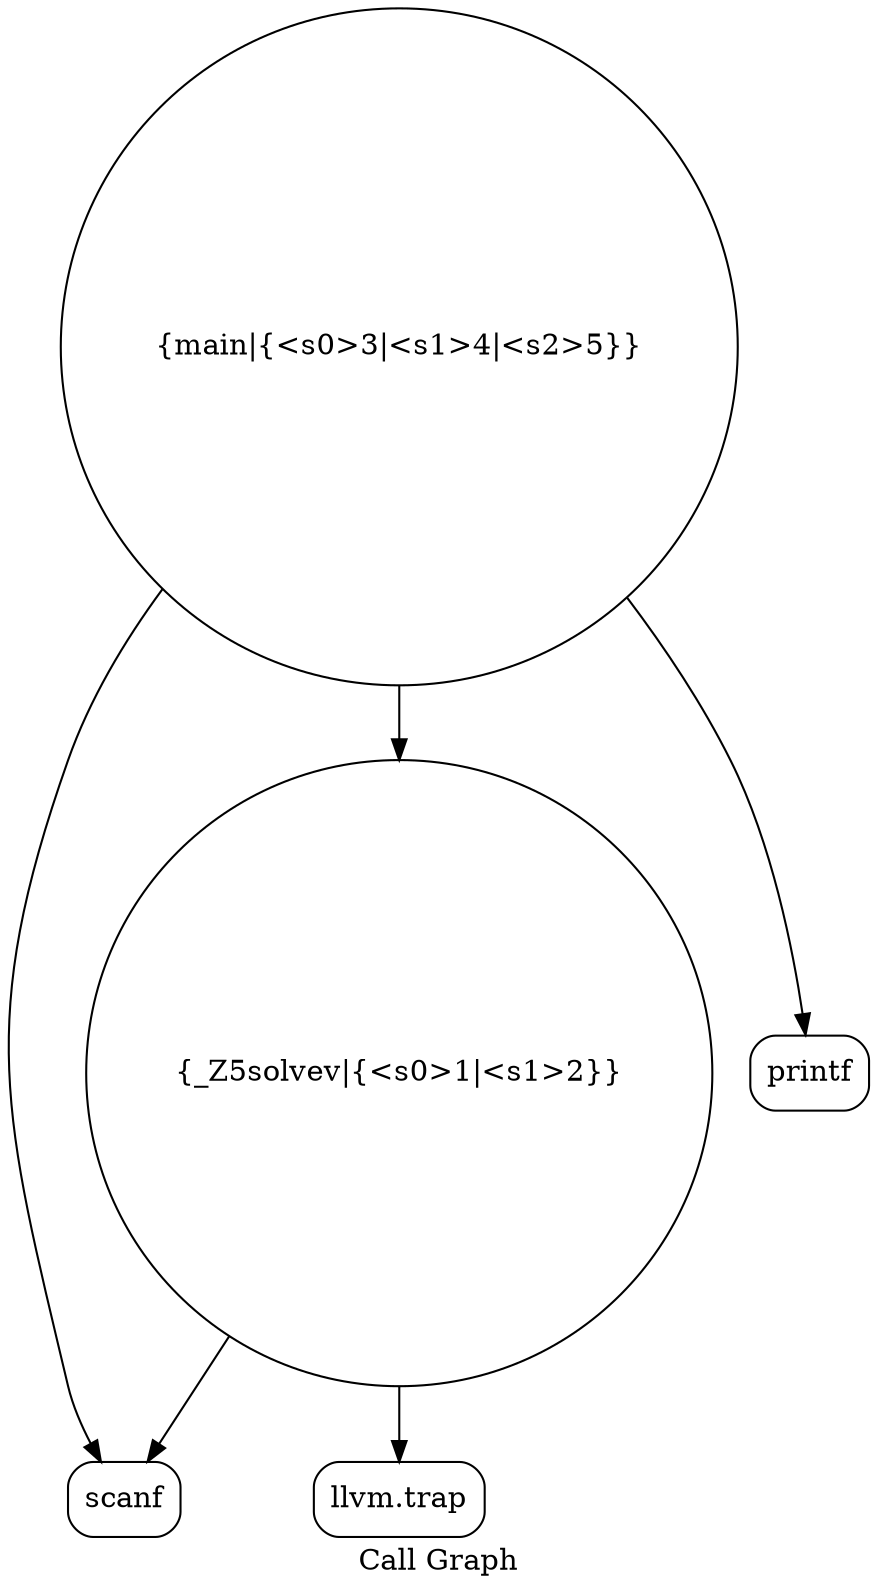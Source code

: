 digraph "Call Graph" {
	label="Call Graph";

	Node0x5576dee465e0 [shape=record,shape=circle,label="{_Z5solvev|{<s0>1|<s1>2}}"];
	Node0x5576dee465e0:s0 -> Node0x5576dee46a70[color=black];
	Node0x5576dee465e0:s1 -> Node0x5576dee46af0[color=black];
	Node0x5576dee46af0 [shape=record,shape=Mrecord,label="{llvm.trap}"];
	Node0x5576dee46bf0 [shape=record,shape=Mrecord,label="{printf}"];
	Node0x5576dee46a70 [shape=record,shape=Mrecord,label="{scanf}"];
	Node0x5576dee46b70 [shape=record,shape=circle,label="{main|{<s0>3|<s1>4|<s2>5}}"];
	Node0x5576dee46b70:s0 -> Node0x5576dee46a70[color=black];
	Node0x5576dee46b70:s1 -> Node0x5576dee465e0[color=black];
	Node0x5576dee46b70:s2 -> Node0x5576dee46bf0[color=black];
}
